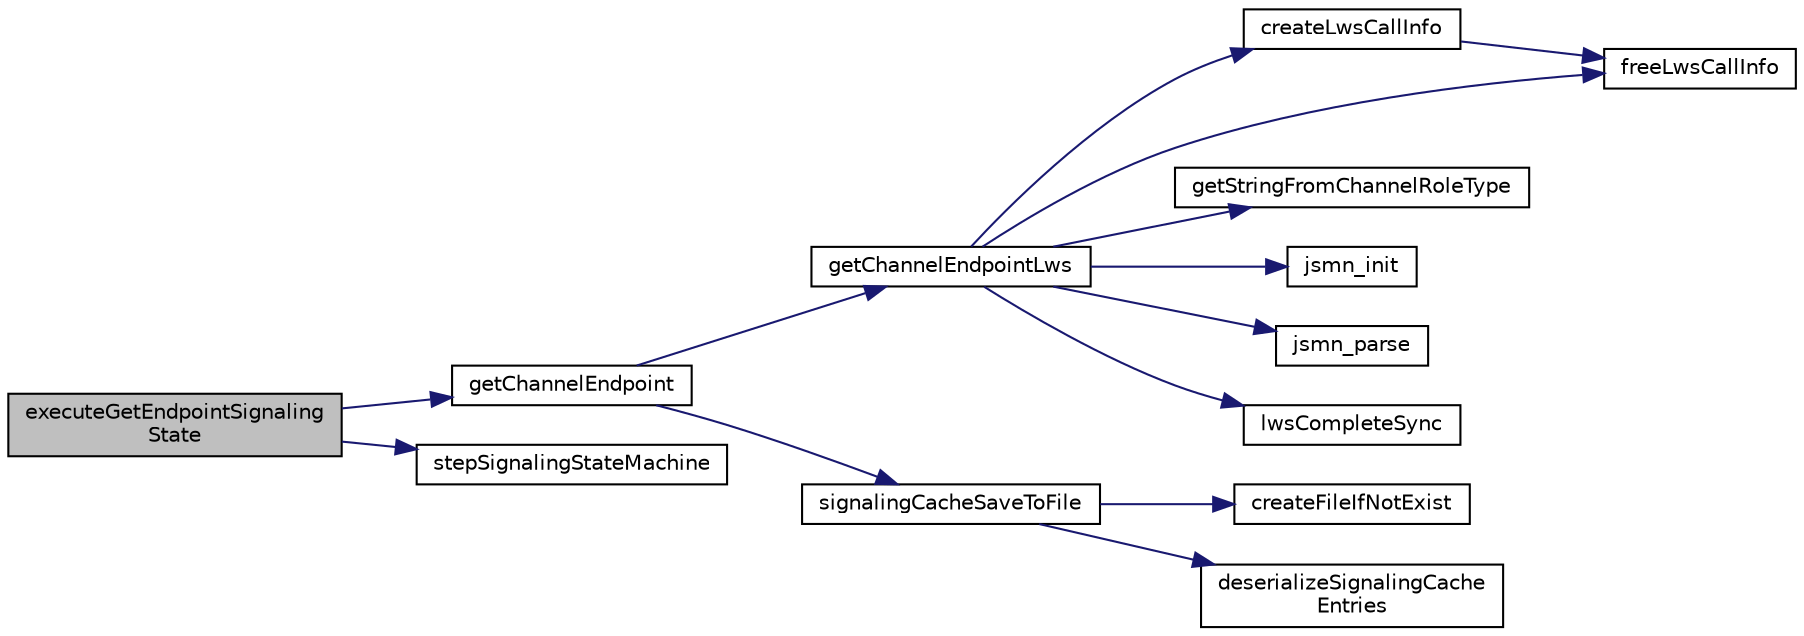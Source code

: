 digraph "executeGetEndpointSignalingState"
{
 // LATEX_PDF_SIZE
  edge [fontname="Helvetica",fontsize="10",labelfontname="Helvetica",labelfontsize="10"];
  node [fontname="Helvetica",fontsize="10",shape=record];
  rankdir="LR";
  Node1 [label="executeGetEndpointSignaling\lState",height=0.2,width=0.4,color="black", fillcolor="grey75", style="filled", fontcolor="black",tooltip=" "];
  Node1 -> Node2 [color="midnightblue",fontsize="10",style="solid",fontname="Helvetica"];
  Node2 [label="getChannelEndpoint",height=0.2,width=0.4,color="black", fillcolor="white", style="filled",URL="$Signaling_8c.html#a8847cdf7e665d8557e8009d73ce26f64",tooltip=" "];
  Node2 -> Node3 [color="midnightblue",fontsize="10",style="solid",fontname="Helvetica"];
  Node3 [label="getChannelEndpointLws",height=0.2,width=0.4,color="black", fillcolor="white", style="filled",URL="$LwsApiCalls_8c.html#aed94eba7db5094d99ad97899634e82e8",tooltip=" "];
  Node3 -> Node4 [color="midnightblue",fontsize="10",style="solid",fontname="Helvetica"];
  Node4 [label="createLwsCallInfo",height=0.2,width=0.4,color="black", fillcolor="white", style="filled",URL="$LwsApiCalls_8c.html#a988b3c6e00aa3e79fce24a41faeb772c",tooltip=" "];
  Node4 -> Node5 [color="midnightblue",fontsize="10",style="solid",fontname="Helvetica"];
  Node5 [label="freeLwsCallInfo",height=0.2,width=0.4,color="black", fillcolor="white", style="filled",URL="$LwsApiCalls_8c.html#a22be1d34eb8fe76e2872b23ea9f981d1",tooltip=" "];
  Node3 -> Node5 [color="midnightblue",fontsize="10",style="solid",fontname="Helvetica"];
  Node3 -> Node6 [color="midnightblue",fontsize="10",style="solid",fontname="Helvetica"];
  Node6 [label="getStringFromChannelRoleType",height=0.2,width=0.4,color="black", fillcolor="white", style="filled",URL="$ChannelInfo_8c.html#a8a9f270957f5b1d641521615089742bf",tooltip=" "];
  Node3 -> Node7 [color="midnightblue",fontsize="10",style="solid",fontname="Helvetica"];
  Node7 [label="jsmn_init",height=0.2,width=0.4,color="black", fillcolor="white", style="filled",URL="$jsmn_8h.html#a8d4a8b3ce5c3d600feea38615b5f9aa6",tooltip=" "];
  Node3 -> Node8 [color="midnightblue",fontsize="10",style="solid",fontname="Helvetica"];
  Node8 [label="jsmn_parse",height=0.2,width=0.4,color="black", fillcolor="white", style="filled",URL="$jsmn_8h.html#acf28c8ae404fb0ad2823270d2a4c322a",tooltip=" "];
  Node3 -> Node9 [color="midnightblue",fontsize="10",style="solid",fontname="Helvetica"];
  Node9 [label="lwsCompleteSync",height=0.2,width=0.4,color="black", fillcolor="white", style="filled",URL="$LwsApiCalls_8c.html#a3c3cdd7608d37131d839bc47bd5de90b",tooltip=" "];
  Node2 -> Node10 [color="midnightblue",fontsize="10",style="solid",fontname="Helvetica"];
  Node10 [label="signalingCacheSaveToFile",height=0.2,width=0.4,color="black", fillcolor="white", style="filled",URL="$FileCache_8c.html#a28eb39ca5e90bd721bcd15c75d163b47",tooltip=" "];
  Node10 -> Node11 [color="midnightblue",fontsize="10",style="solid",fontname="Helvetica"];
  Node11 [label="createFileIfNotExist",height=0.2,width=0.4,color="black", fillcolor="white", style="filled",URL="$FileCache_8c.html#aedcb1b57ddc166aa7ba97663ee7846bd",tooltip=" "];
  Node10 -> Node12 [color="midnightblue",fontsize="10",style="solid",fontname="Helvetica"];
  Node12 [label="deserializeSignalingCache\lEntries",height=0.2,width=0.4,color="black", fillcolor="white", style="filled",URL="$FileCache_8c.html#aecddeaf264981e17818a1440731d3910",tooltip=" "];
  Node1 -> Node13 [color="midnightblue",fontsize="10",style="solid",fontname="Helvetica"];
  Node13 [label="stepSignalingStateMachine",height=0.2,width=0.4,color="black", fillcolor="white", style="filled",URL="$StateMachine_8c.html#aec8441c2e021d29e6fdec5f97000431c",tooltip=" "];
}
